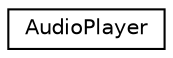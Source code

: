 digraph "Graphical Class Hierarchy"
{
  edge [fontname="Helvetica",fontsize="10",labelfontname="Helvetica",labelfontsize="10"];
  node [fontname="Helvetica",fontsize="10",shape=record];
  rankdir="LR";
  Node1 [label="AudioPlayer",height=0.2,width=0.4,color="black", fillcolor="white", style="filled",URL="$d7/dc2/class_audio_player.html"];
}
